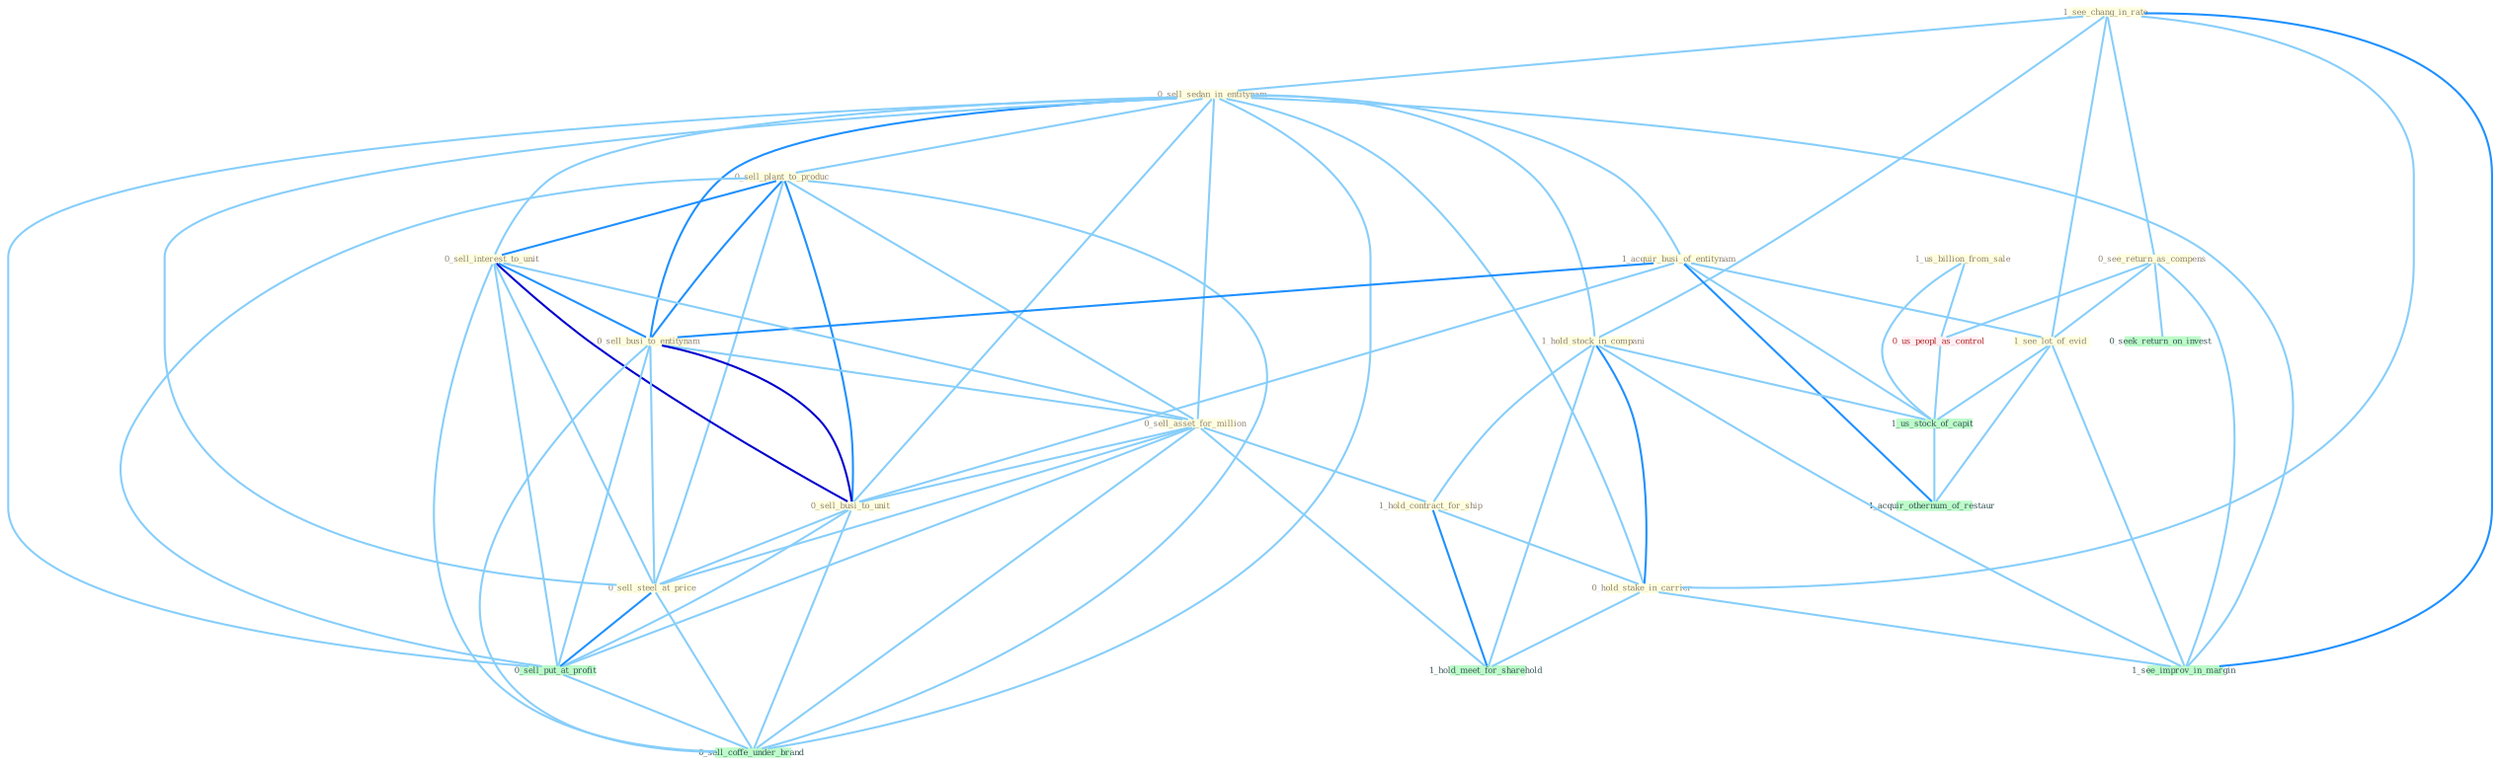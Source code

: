 Graph G{ 
    node
    [shape=polygon,style=filled,width=.5,height=.06,color="#BDFCC9",fixedsize=true,fontsize=4,
    fontcolor="#2f4f4f"];
    {node
    [color="#ffffe0", fontcolor="#8b7d6b"] "1_see_chang_in_rate " "0_sell_sedan_in_entitynam " "0_sell_plant_to_produc " "1_acquir_busi_of_entitynam " "1_us_billion_from_sale " "1_hold_stock_in_compani " "0_sell_interest_to_unit " "0_see_return_as_compens " "0_sell_busi_to_entitynam " "1_see_lot_of_evid " "0_sell_asset_for_million " "1_hold_contract_for_ship " "0_sell_busi_to_unit " "0_hold_stake_in_carrier " "0_sell_steel_at_price "}
{node [color="#fff0f5", fontcolor="#b22222"] "0_us_peopl_as_control "}
edge [color="#B0E2FF"];

	"1_see_chang_in_rate " -- "0_sell_sedan_in_entitynam " [w="1", color="#87cefa" ];
	"1_see_chang_in_rate " -- "1_hold_stock_in_compani " [w="1", color="#87cefa" ];
	"1_see_chang_in_rate " -- "0_see_return_as_compens " [w="1", color="#87cefa" ];
	"1_see_chang_in_rate " -- "1_see_lot_of_evid " [w="1", color="#87cefa" ];
	"1_see_chang_in_rate " -- "0_hold_stake_in_carrier " [w="1", color="#87cefa" ];
	"1_see_chang_in_rate " -- "1_see_improv_in_margin " [w="2", color="#1e90ff" , len=0.8];
	"0_sell_sedan_in_entitynam " -- "0_sell_plant_to_produc " [w="1", color="#87cefa" ];
	"0_sell_sedan_in_entitynam " -- "1_acquir_busi_of_entitynam " [w="1", color="#87cefa" ];
	"0_sell_sedan_in_entitynam " -- "1_hold_stock_in_compani " [w="1", color="#87cefa" ];
	"0_sell_sedan_in_entitynam " -- "0_sell_interest_to_unit " [w="1", color="#87cefa" ];
	"0_sell_sedan_in_entitynam " -- "0_sell_busi_to_entitynam " [w="2", color="#1e90ff" , len=0.8];
	"0_sell_sedan_in_entitynam " -- "0_sell_asset_for_million " [w="1", color="#87cefa" ];
	"0_sell_sedan_in_entitynam " -- "0_sell_busi_to_unit " [w="1", color="#87cefa" ];
	"0_sell_sedan_in_entitynam " -- "0_hold_stake_in_carrier " [w="1", color="#87cefa" ];
	"0_sell_sedan_in_entitynam " -- "0_sell_steel_at_price " [w="1", color="#87cefa" ];
	"0_sell_sedan_in_entitynam " -- "0_sell_put_at_profit " [w="1", color="#87cefa" ];
	"0_sell_sedan_in_entitynam " -- "1_see_improv_in_margin " [w="1", color="#87cefa" ];
	"0_sell_sedan_in_entitynam " -- "0_sell_coffe_under_brand " [w="1", color="#87cefa" ];
	"0_sell_plant_to_produc " -- "0_sell_interest_to_unit " [w="2", color="#1e90ff" , len=0.8];
	"0_sell_plant_to_produc " -- "0_sell_busi_to_entitynam " [w="2", color="#1e90ff" , len=0.8];
	"0_sell_plant_to_produc " -- "0_sell_asset_for_million " [w="1", color="#87cefa" ];
	"0_sell_plant_to_produc " -- "0_sell_busi_to_unit " [w="2", color="#1e90ff" , len=0.8];
	"0_sell_plant_to_produc " -- "0_sell_steel_at_price " [w="1", color="#87cefa" ];
	"0_sell_plant_to_produc " -- "0_sell_put_at_profit " [w="1", color="#87cefa" ];
	"0_sell_plant_to_produc " -- "0_sell_coffe_under_brand " [w="1", color="#87cefa" ];
	"1_acquir_busi_of_entitynam " -- "0_sell_busi_to_entitynam " [w="2", color="#1e90ff" , len=0.8];
	"1_acquir_busi_of_entitynam " -- "1_see_lot_of_evid " [w="1", color="#87cefa" ];
	"1_acquir_busi_of_entitynam " -- "0_sell_busi_to_unit " [w="1", color="#87cefa" ];
	"1_acquir_busi_of_entitynam " -- "1_us_stock_of_capit " [w="1", color="#87cefa" ];
	"1_acquir_busi_of_entitynam " -- "1_acquir_othernum_of_restaur " [w="2", color="#1e90ff" , len=0.8];
	"1_us_billion_from_sale " -- "0_us_peopl_as_control " [w="1", color="#87cefa" ];
	"1_us_billion_from_sale " -- "1_us_stock_of_capit " [w="1", color="#87cefa" ];
	"1_hold_stock_in_compani " -- "1_hold_contract_for_ship " [w="1", color="#87cefa" ];
	"1_hold_stock_in_compani " -- "0_hold_stake_in_carrier " [w="2", color="#1e90ff" , len=0.8];
	"1_hold_stock_in_compani " -- "1_us_stock_of_capit " [w="1", color="#87cefa" ];
	"1_hold_stock_in_compani " -- "1_see_improv_in_margin " [w="1", color="#87cefa" ];
	"1_hold_stock_in_compani " -- "1_hold_meet_for_sharehold " [w="1", color="#87cefa" ];
	"0_sell_interest_to_unit " -- "0_sell_busi_to_entitynam " [w="2", color="#1e90ff" , len=0.8];
	"0_sell_interest_to_unit " -- "0_sell_asset_for_million " [w="1", color="#87cefa" ];
	"0_sell_interest_to_unit " -- "0_sell_busi_to_unit " [w="3", color="#0000cd" , len=0.6];
	"0_sell_interest_to_unit " -- "0_sell_steel_at_price " [w="1", color="#87cefa" ];
	"0_sell_interest_to_unit " -- "0_sell_put_at_profit " [w="1", color="#87cefa" ];
	"0_sell_interest_to_unit " -- "0_sell_coffe_under_brand " [w="1", color="#87cefa" ];
	"0_see_return_as_compens " -- "1_see_lot_of_evid " [w="1", color="#87cefa" ];
	"0_see_return_as_compens " -- "0_us_peopl_as_control " [w="1", color="#87cefa" ];
	"0_see_return_as_compens " -- "0_seek_return_on_invest " [w="1", color="#87cefa" ];
	"0_see_return_as_compens " -- "1_see_improv_in_margin " [w="1", color="#87cefa" ];
	"0_sell_busi_to_entitynam " -- "0_sell_asset_for_million " [w="1", color="#87cefa" ];
	"0_sell_busi_to_entitynam " -- "0_sell_busi_to_unit " [w="3", color="#0000cd" , len=0.6];
	"0_sell_busi_to_entitynam " -- "0_sell_steel_at_price " [w="1", color="#87cefa" ];
	"0_sell_busi_to_entitynam " -- "0_sell_put_at_profit " [w="1", color="#87cefa" ];
	"0_sell_busi_to_entitynam " -- "0_sell_coffe_under_brand " [w="1", color="#87cefa" ];
	"1_see_lot_of_evid " -- "1_us_stock_of_capit " [w="1", color="#87cefa" ];
	"1_see_lot_of_evid " -- "1_see_improv_in_margin " [w="1", color="#87cefa" ];
	"1_see_lot_of_evid " -- "1_acquir_othernum_of_restaur " [w="1", color="#87cefa" ];
	"0_sell_asset_for_million " -- "1_hold_contract_for_ship " [w="1", color="#87cefa" ];
	"0_sell_asset_for_million " -- "0_sell_busi_to_unit " [w="1", color="#87cefa" ];
	"0_sell_asset_for_million " -- "0_sell_steel_at_price " [w="1", color="#87cefa" ];
	"0_sell_asset_for_million " -- "0_sell_put_at_profit " [w="1", color="#87cefa" ];
	"0_sell_asset_for_million " -- "0_sell_coffe_under_brand " [w="1", color="#87cefa" ];
	"0_sell_asset_for_million " -- "1_hold_meet_for_sharehold " [w="1", color="#87cefa" ];
	"1_hold_contract_for_ship " -- "0_hold_stake_in_carrier " [w="1", color="#87cefa" ];
	"1_hold_contract_for_ship " -- "1_hold_meet_for_sharehold " [w="2", color="#1e90ff" , len=0.8];
	"0_sell_busi_to_unit " -- "0_sell_steel_at_price " [w="1", color="#87cefa" ];
	"0_sell_busi_to_unit " -- "0_sell_put_at_profit " [w="1", color="#87cefa" ];
	"0_sell_busi_to_unit " -- "0_sell_coffe_under_brand " [w="1", color="#87cefa" ];
	"0_hold_stake_in_carrier " -- "1_see_improv_in_margin " [w="1", color="#87cefa" ];
	"0_hold_stake_in_carrier " -- "1_hold_meet_for_sharehold " [w="1", color="#87cefa" ];
	"0_sell_steel_at_price " -- "0_sell_put_at_profit " [w="2", color="#1e90ff" , len=0.8];
	"0_sell_steel_at_price " -- "0_sell_coffe_under_brand " [w="1", color="#87cefa" ];
	"0_us_peopl_as_control " -- "1_us_stock_of_capit " [w="1", color="#87cefa" ];
	"0_sell_put_at_profit " -- "0_sell_coffe_under_brand " [w="1", color="#87cefa" ];
	"1_us_stock_of_capit " -- "1_acquir_othernum_of_restaur " [w="1", color="#87cefa" ];
}